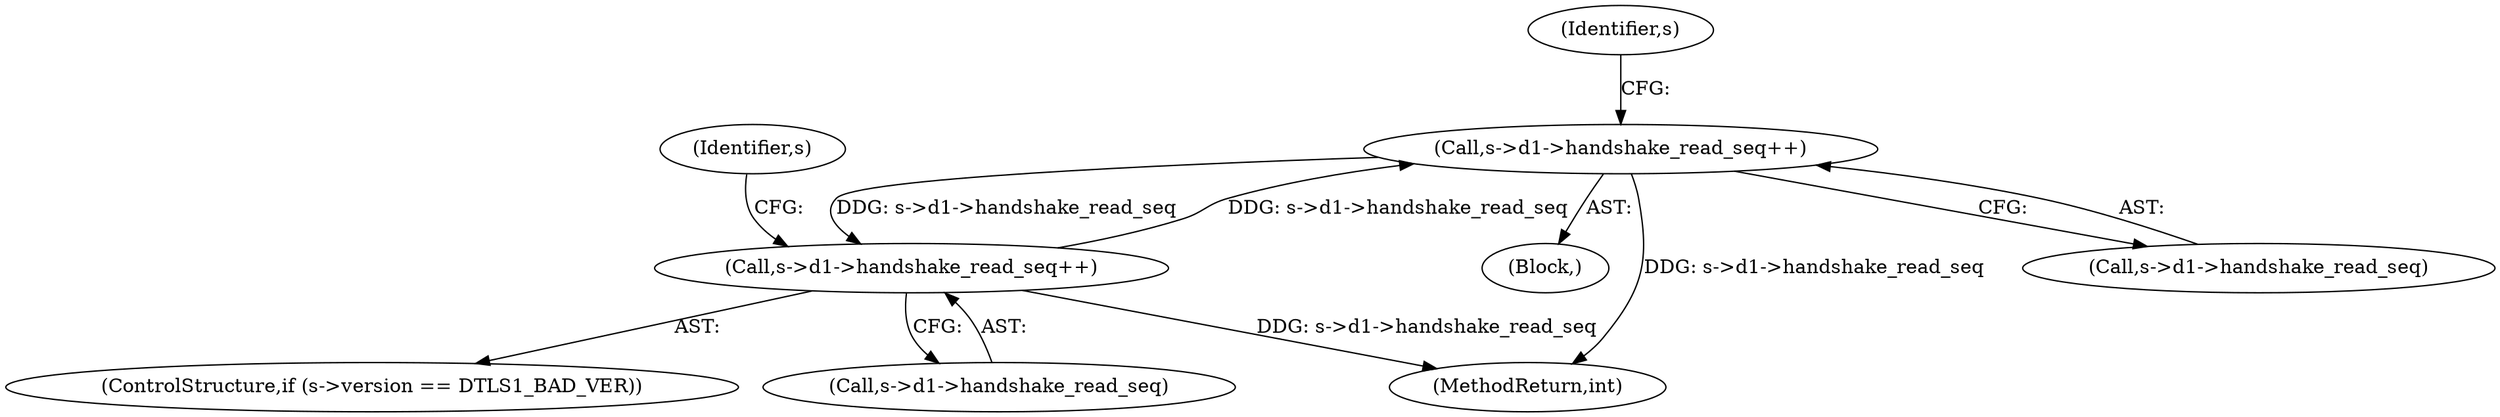 digraph "0_openssl_e9bbefbf0f24c57645e7ad6a5a71ae649d18ac8e@API" {
"1000974" [label="(Call,s->d1->handshake_read_seq++)"];
"1001531" [label="(Call,s->d1->handshake_read_seq++)"];
"1000974" [label="(Call,s->d1->handshake_read_seq++)"];
"1000982" [label="(Identifier,s)"];
"1000973" [label="(Block,)"];
"1001531" [label="(Call,s->d1->handshake_read_seq++)"];
"1000974" [label="(Call,s->d1->handshake_read_seq++)"];
"1001525" [label="(ControlStructure,if (s->version == DTLS1_BAD_VER))"];
"1001532" [label="(Call,s->d1->handshake_read_seq)"];
"1001539" [label="(Identifier,s)"];
"1001819" [label="(MethodReturn,int)"];
"1000975" [label="(Call,s->d1->handshake_read_seq)"];
"1000974" -> "1000973"  [label="AST: "];
"1000974" -> "1000975"  [label="CFG: "];
"1000975" -> "1000974"  [label="AST: "];
"1000982" -> "1000974"  [label="CFG: "];
"1000974" -> "1001819"  [label="DDG: s->d1->handshake_read_seq"];
"1001531" -> "1000974"  [label="DDG: s->d1->handshake_read_seq"];
"1000974" -> "1001531"  [label="DDG: s->d1->handshake_read_seq"];
"1001531" -> "1001525"  [label="AST: "];
"1001531" -> "1001532"  [label="CFG: "];
"1001532" -> "1001531"  [label="AST: "];
"1001539" -> "1001531"  [label="CFG: "];
"1001531" -> "1001819"  [label="DDG: s->d1->handshake_read_seq"];
}
